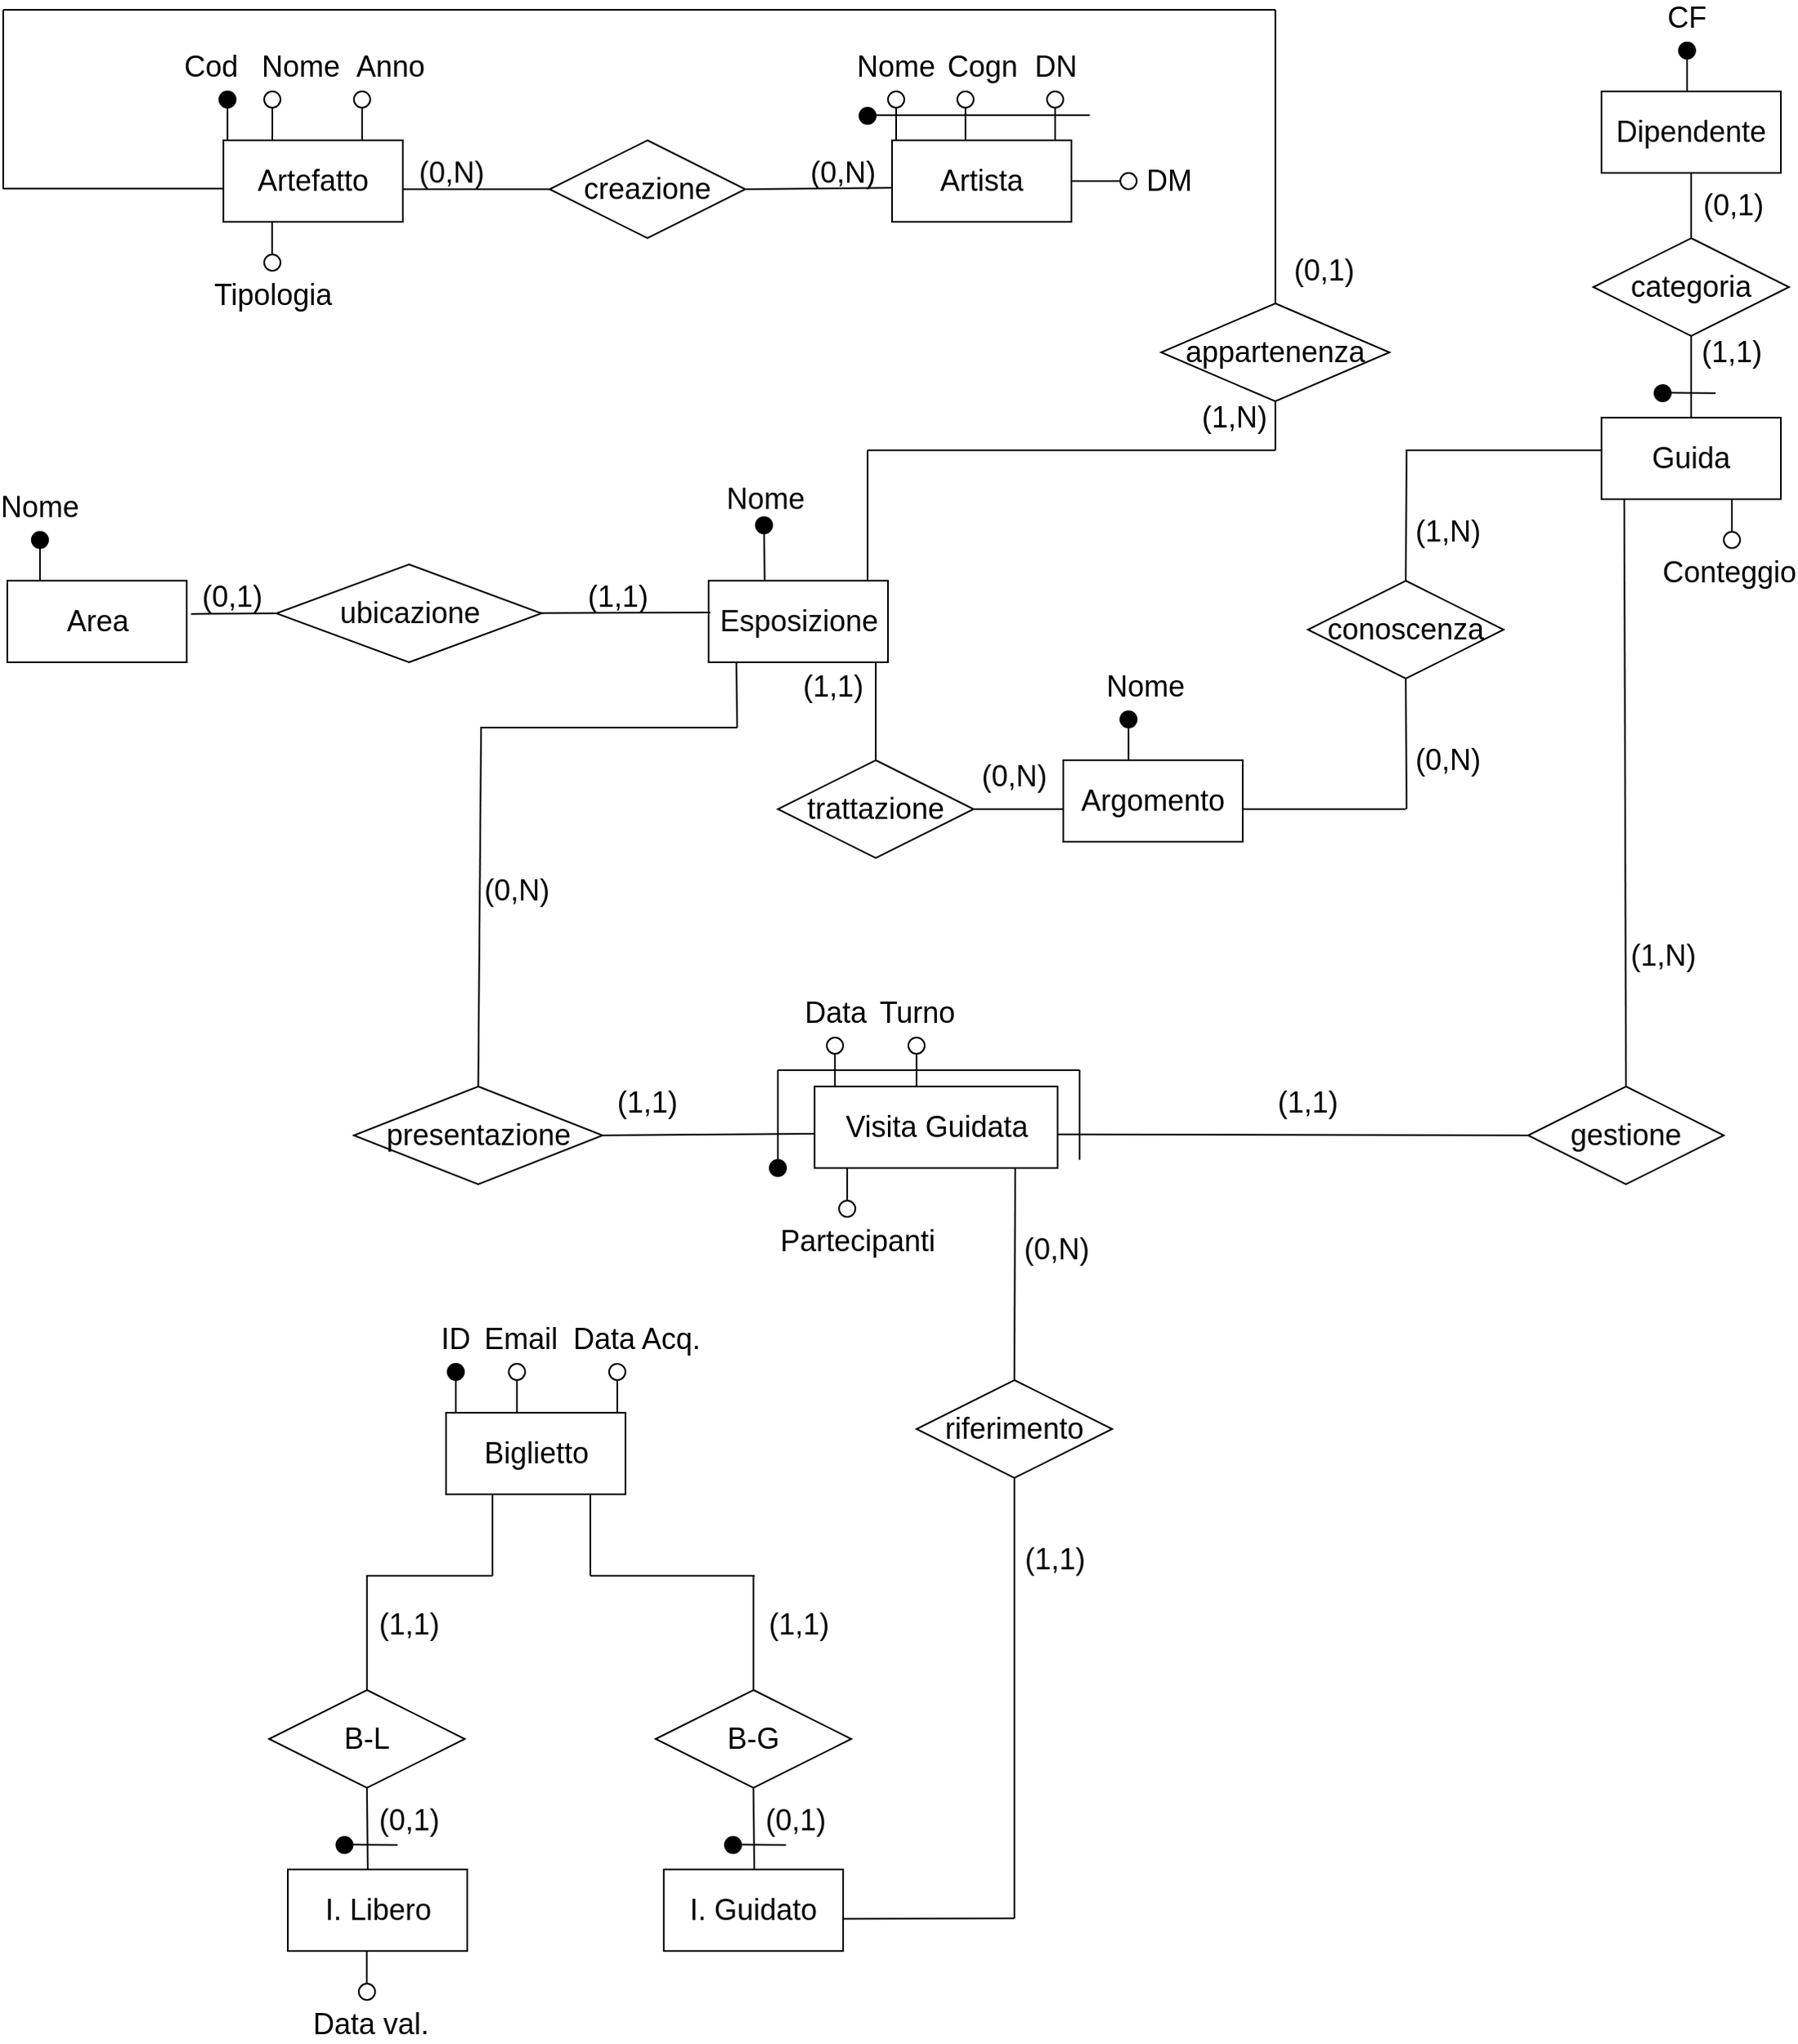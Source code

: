 <mxfile version="27.0.5">
  <diagram name="Pagina-1" id="90X5Uam4fPPWHdMIf9Um">
    <mxGraphModel dx="2630" dy="1693" grid="1" gridSize="10" guides="1" tooltips="1" connect="1" arrows="1" fold="1" page="1" pageScale="1" pageWidth="1169" pageHeight="1654" math="0" shadow="0">
      <root>
        <mxCell id="0" />
        <mxCell id="1" parent="0" />
        <mxCell id="idGQ35asmsZKRSU0V28K-1" value="&lt;font style=&quot;font-size: 18px;&quot;&gt;Artefatto&lt;/font&gt;" style="whiteSpace=wrap;html=1;align=center;" parent="1" vertex="1">
          <mxGeometry x="-1005" y="90" width="110" height="50" as="geometry" />
        </mxCell>
        <mxCell id="idGQ35asmsZKRSU0V28K-2" value="" style="endArrow=none;html=1;rounded=0;entryX=0.5;entryY=1;entryDx=0;entryDy=0;entryPerimeter=0;" parent="1" source="idGQ35asmsZKRSU0V28K-11" edge="1">
          <mxGeometry width="50" height="50" relative="1" as="geometry">
            <mxPoint x="-1002.5" y="90" as="sourcePoint" />
            <mxPoint x="-1002.5" y="70" as="targetPoint" />
          </mxGeometry>
        </mxCell>
        <mxCell id="idGQ35asmsZKRSU0V28K-3" value="&lt;font style=&quot;font-size: 18px;&quot;&gt;Cod&lt;/font&gt;" style="text;html=1;align=center;verticalAlign=middle;whiteSpace=wrap;rounded=0;" parent="1" vertex="1">
          <mxGeometry x="-1035" y="40" width="45" height="10" as="geometry" />
        </mxCell>
        <mxCell id="idGQ35asmsZKRSU0V28K-4" value="" style="verticalLabelPosition=bottom;verticalAlign=top;html=1;shape=mxgraph.flowchart.on-page_reference;" parent="1" vertex="1">
          <mxGeometry x="-980" y="60" width="10" height="10" as="geometry" />
        </mxCell>
        <mxCell id="idGQ35asmsZKRSU0V28K-5" value="" style="endArrow=none;html=1;rounded=0;entryX=0.5;entryY=1;entryDx=0;entryDy=0;entryPerimeter=0;" parent="1" target="idGQ35asmsZKRSU0V28K-4" edge="1">
          <mxGeometry width="50" height="50" relative="1" as="geometry">
            <mxPoint x="-975" y="90" as="sourcePoint" />
            <mxPoint x="-930" y="70" as="targetPoint" />
          </mxGeometry>
        </mxCell>
        <mxCell id="idGQ35asmsZKRSU0V28K-6" value="&lt;font style=&quot;font-size: 18px;&quot;&gt;Nome&lt;/font&gt;" style="text;html=1;align=center;verticalAlign=middle;whiteSpace=wrap;rounded=0;" parent="1" vertex="1">
          <mxGeometry x="-980" y="40" width="45" height="10" as="geometry" />
        </mxCell>
        <mxCell id="idGQ35asmsZKRSU0V28K-7" value="" style="verticalLabelPosition=bottom;verticalAlign=top;html=1;shape=mxgraph.flowchart.on-page_reference;" parent="1" vertex="1">
          <mxGeometry x="-925" y="60" width="10" height="10" as="geometry" />
        </mxCell>
        <mxCell id="idGQ35asmsZKRSU0V28K-8" value="" style="endArrow=none;html=1;rounded=0;entryX=0.5;entryY=1;entryDx=0;entryDy=0;entryPerimeter=0;" parent="1" target="idGQ35asmsZKRSU0V28K-7" edge="1">
          <mxGeometry width="50" height="50" relative="1" as="geometry">
            <mxPoint x="-920" y="90" as="sourcePoint" />
            <mxPoint x="-875" y="70" as="targetPoint" />
          </mxGeometry>
        </mxCell>
        <mxCell id="idGQ35asmsZKRSU0V28K-9" value="&lt;font style=&quot;font-size: 18px;&quot;&gt;Anno&lt;/font&gt;" style="text;html=1;align=center;verticalAlign=middle;whiteSpace=wrap;rounded=0;" parent="1" vertex="1">
          <mxGeometry x="-925" y="40" width="45" height="10" as="geometry" />
        </mxCell>
        <mxCell id="idGQ35asmsZKRSU0V28K-10" value="" style="endArrow=none;html=1;rounded=0;entryX=0.5;entryY=1;entryDx=0;entryDy=0;entryPerimeter=0;" parent="1" target="idGQ35asmsZKRSU0V28K-11" edge="1">
          <mxGeometry width="50" height="50" relative="1" as="geometry">
            <mxPoint x="-1002.5" y="90" as="sourcePoint" />
            <mxPoint x="-1002.5" y="70" as="targetPoint" />
          </mxGeometry>
        </mxCell>
        <mxCell id="idGQ35asmsZKRSU0V28K-11" value="" style="verticalLabelPosition=bottom;verticalAlign=top;html=1;shape=mxgraph.flowchart.on-page_reference;fillColor=#000000;" parent="1" vertex="1">
          <mxGeometry x="-1007.5" y="60" width="10" height="10" as="geometry" />
        </mxCell>
        <mxCell id="idGQ35asmsZKRSU0V28K-12" value="&lt;font style=&quot;font-size: 18px;&quot;&gt;Artista&lt;/font&gt;" style="whiteSpace=wrap;html=1;align=center;" parent="1" vertex="1">
          <mxGeometry x="-595" y="90" width="110" height="50" as="geometry" />
        </mxCell>
        <mxCell id="idGQ35asmsZKRSU0V28K-13" value="" style="endArrow=none;html=1;rounded=0;entryX=0.5;entryY=1;entryDx=0;entryDy=0;entryPerimeter=0;" parent="1" source="idGQ35asmsZKRSU0V28K-22" edge="1">
          <mxGeometry width="50" height="50" relative="1" as="geometry">
            <mxPoint x="-592.5" y="90" as="sourcePoint" />
            <mxPoint x="-592.5" y="70" as="targetPoint" />
          </mxGeometry>
        </mxCell>
        <mxCell id="idGQ35asmsZKRSU0V28K-14" value="&lt;font style=&quot;font-size: 18px;&quot;&gt;Nome&lt;/font&gt;" style="text;html=1;align=center;verticalAlign=middle;whiteSpace=wrap;rounded=0;" parent="1" vertex="1">
          <mxGeometry x="-615" y="40" width="45" height="10" as="geometry" />
        </mxCell>
        <mxCell id="idGQ35asmsZKRSU0V28K-15" value="" style="verticalLabelPosition=bottom;verticalAlign=top;html=1;shape=mxgraph.flowchart.on-page_reference;" parent="1" vertex="1">
          <mxGeometry x="-555" y="60" width="10" height="10" as="geometry" />
        </mxCell>
        <mxCell id="idGQ35asmsZKRSU0V28K-16" value="" style="endArrow=none;html=1;rounded=0;entryX=0.5;entryY=1;entryDx=0;entryDy=0;entryPerimeter=0;" parent="1" target="idGQ35asmsZKRSU0V28K-15" edge="1">
          <mxGeometry width="50" height="50" relative="1" as="geometry">
            <mxPoint x="-550" y="90" as="sourcePoint" />
            <mxPoint x="-505" y="70" as="targetPoint" />
          </mxGeometry>
        </mxCell>
        <mxCell id="idGQ35asmsZKRSU0V28K-17" value="&lt;font style=&quot;font-size: 18px;&quot;&gt;Cogn&lt;/font&gt;" style="text;html=1;align=center;verticalAlign=middle;whiteSpace=wrap;rounded=0;" parent="1" vertex="1">
          <mxGeometry x="-562.5" y="40" width="45" height="10" as="geometry" />
        </mxCell>
        <mxCell id="idGQ35asmsZKRSU0V28K-18" value="" style="verticalLabelPosition=bottom;verticalAlign=top;html=1;shape=mxgraph.flowchart.on-page_reference;" parent="1" vertex="1">
          <mxGeometry x="-500" y="60" width="10" height="10" as="geometry" />
        </mxCell>
        <mxCell id="idGQ35asmsZKRSU0V28K-19" value="" style="endArrow=none;html=1;rounded=0;entryX=0.5;entryY=1;entryDx=0;entryDy=0;entryPerimeter=0;" parent="1" target="idGQ35asmsZKRSU0V28K-18" edge="1">
          <mxGeometry width="50" height="50" relative="1" as="geometry">
            <mxPoint x="-495" y="90" as="sourcePoint" />
            <mxPoint x="-450" y="70" as="targetPoint" />
          </mxGeometry>
        </mxCell>
        <mxCell id="idGQ35asmsZKRSU0V28K-20" value="&lt;font style=&quot;font-size: 18px;&quot;&gt;DN&lt;/font&gt;" style="text;html=1;align=center;verticalAlign=middle;whiteSpace=wrap;rounded=0;" parent="1" vertex="1">
          <mxGeometry x="-517.5" y="40" width="45" height="10" as="geometry" />
        </mxCell>
        <mxCell id="idGQ35asmsZKRSU0V28K-21" value="" style="endArrow=none;html=1;rounded=0;entryX=0.5;entryY=1;entryDx=0;entryDy=0;entryPerimeter=0;" parent="1" target="idGQ35asmsZKRSU0V28K-22" edge="1">
          <mxGeometry width="50" height="50" relative="1" as="geometry">
            <mxPoint x="-592.5" y="90" as="sourcePoint" />
            <mxPoint x="-592.5" y="70" as="targetPoint" />
          </mxGeometry>
        </mxCell>
        <mxCell id="idGQ35asmsZKRSU0V28K-22" value="" style="verticalLabelPosition=bottom;verticalAlign=top;html=1;shape=mxgraph.flowchart.on-page_reference;fillColor=#FFFFFF;" parent="1" vertex="1">
          <mxGeometry x="-597.5" y="60" width="10" height="10" as="geometry" />
        </mxCell>
        <mxCell id="idGQ35asmsZKRSU0V28K-23" value="" style="endArrow=none;html=1;rounded=0;exitX=1;exitY=0.5;exitDx=0;exitDy=0;" parent="1" source="idGQ35asmsZKRSU0V28K-26" edge="1">
          <mxGeometry width="50" height="50" relative="1" as="geometry">
            <mxPoint x="-432.5" y="120" as="sourcePoint" />
            <mxPoint x="-455" y="115" as="targetPoint" />
          </mxGeometry>
        </mxCell>
        <mxCell id="idGQ35asmsZKRSU0V28K-24" value="&lt;font style=&quot;font-size: 18px;&quot;&gt;DM&lt;/font&gt;" style="text;html=1;align=center;verticalAlign=middle;whiteSpace=wrap;rounded=0;" parent="1" vertex="1">
          <mxGeometry x="-445" y="110" width="40" height="10" as="geometry" />
        </mxCell>
        <mxCell id="idGQ35asmsZKRSU0V28K-25" value="" style="endArrow=none;html=1;rounded=0;exitX=1;exitY=0.5;exitDx=0;exitDy=0;" parent="1" source="idGQ35asmsZKRSU0V28K-12" target="idGQ35asmsZKRSU0V28K-26" edge="1">
          <mxGeometry width="50" height="50" relative="1" as="geometry">
            <mxPoint x="-485" y="115" as="sourcePoint" />
            <mxPoint x="-455" y="115" as="targetPoint" />
          </mxGeometry>
        </mxCell>
        <mxCell id="idGQ35asmsZKRSU0V28K-26" value="" style="verticalLabelPosition=bottom;verticalAlign=top;html=1;shape=mxgraph.flowchart.on-page_reference;" parent="1" vertex="1">
          <mxGeometry x="-455" y="110" width="10" height="10" as="geometry" />
        </mxCell>
        <mxCell id="idGQ35asmsZKRSU0V28K-27" value="" style="endArrow=none;html=1;rounded=0;" parent="1" edge="1">
          <mxGeometry width="50" height="50" relative="1" as="geometry">
            <mxPoint x="-606.25" y="74.58" as="sourcePoint" />
            <mxPoint x="-473.75" y="74.58" as="targetPoint" />
          </mxGeometry>
        </mxCell>
        <mxCell id="idGQ35asmsZKRSU0V28K-28" value="" style="verticalLabelPosition=bottom;verticalAlign=top;html=1;shape=mxgraph.flowchart.on-page_reference;fillColor=#000000;" parent="1" vertex="1">
          <mxGeometry x="-615" y="70" width="10" height="10" as="geometry" />
        </mxCell>
        <mxCell id="idGQ35asmsZKRSU0V28K-29" value="" style="endArrow=none;html=1;rounded=0;entryX=0;entryY=0.5;entryDx=0;entryDy=0;" parent="1" target="idGQ35asmsZKRSU0V28K-31" edge="1">
          <mxGeometry width="50" height="50" relative="1" as="geometry">
            <mxPoint x="-895" y="120" as="sourcePoint" />
            <mxPoint x="-805" y="120" as="targetPoint" />
          </mxGeometry>
        </mxCell>
        <mxCell id="idGQ35asmsZKRSU0V28K-30" value="" style="endArrow=none;html=1;rounded=0;exitX=1;exitY=0.5;exitDx=0;exitDy=0;" parent="1" source="idGQ35asmsZKRSU0V28K-31" edge="1">
          <mxGeometry width="50" height="50" relative="1" as="geometry">
            <mxPoint x="-685" y="119" as="sourcePoint" />
            <mxPoint x="-595" y="119.17" as="targetPoint" />
          </mxGeometry>
        </mxCell>
        <mxCell id="idGQ35asmsZKRSU0V28K-31" value="&lt;font style=&quot;font-size: 18px;&quot;&gt;creazione&lt;/font&gt;" style="shape=rhombus;perimeter=rhombusPerimeter;whiteSpace=wrap;html=1;align=center;" parent="1" vertex="1">
          <mxGeometry x="-805" y="90" width="120" height="60" as="geometry" />
        </mxCell>
        <mxCell id="idGQ35asmsZKRSU0V28K-36" value="&lt;font style=&quot;font-size: 18px;&quot;&gt;(0,N)&lt;/font&gt;" style="text;html=1;align=center;verticalAlign=middle;whiteSpace=wrap;rounded=0;" parent="1" vertex="1">
          <mxGeometry x="-885" y="100" width="40" height="20" as="geometry" />
        </mxCell>
        <mxCell id="idGQ35asmsZKRSU0V28K-37" value="&lt;font style=&quot;font-size: 18px;&quot;&gt;(0,N)&lt;/font&gt;" style="text;html=1;align=center;verticalAlign=middle;whiteSpace=wrap;rounded=0;" parent="1" vertex="1">
          <mxGeometry x="-645" y="100" width="40" height="20" as="geometry" />
        </mxCell>
        <mxCell id="idGQ35asmsZKRSU0V28K-38" value="&lt;span style=&quot;font-size: 18px;&quot;&gt;Area&lt;/span&gt;" style="whiteSpace=wrap;html=1;align=center;" parent="1" vertex="1">
          <mxGeometry x="-1137.5" y="360" width="110" height="50" as="geometry" />
        </mxCell>
        <mxCell id="idGQ35asmsZKRSU0V28K-39" value="" style="endArrow=none;html=1;rounded=0;entryX=0.5;entryY=1;entryDx=0;entryDy=0;entryPerimeter=0;" parent="1" source="idGQ35asmsZKRSU0V28K-42" edge="1">
          <mxGeometry width="50" height="50" relative="1" as="geometry">
            <mxPoint x="-1117.5" y="360" as="sourcePoint" />
            <mxPoint x="-1117.5" y="340" as="targetPoint" />
          </mxGeometry>
        </mxCell>
        <mxCell id="idGQ35asmsZKRSU0V28K-40" value="&lt;span style=&quot;font-size: 18px;&quot;&gt;Nome&lt;/span&gt;" style="text;html=1;align=center;verticalAlign=middle;whiteSpace=wrap;rounded=0;" parent="1" vertex="1">
          <mxGeometry x="-1140" y="310" width="45" height="10" as="geometry" />
        </mxCell>
        <mxCell id="idGQ35asmsZKRSU0V28K-41" value="" style="endArrow=none;html=1;rounded=0;entryX=0.5;entryY=1;entryDx=0;entryDy=0;entryPerimeter=0;" parent="1" target="idGQ35asmsZKRSU0V28K-42" edge="1">
          <mxGeometry width="50" height="50" relative="1" as="geometry">
            <mxPoint x="-1117.5" y="360" as="sourcePoint" />
            <mxPoint x="-1117.5" y="340" as="targetPoint" />
          </mxGeometry>
        </mxCell>
        <mxCell id="idGQ35asmsZKRSU0V28K-42" value="" style="verticalLabelPosition=bottom;verticalAlign=top;html=1;shape=mxgraph.flowchart.on-page_reference;fillColor=#000000;" parent="1" vertex="1">
          <mxGeometry x="-1122.5" y="330" width="10" height="10" as="geometry" />
        </mxCell>
        <mxCell id="idGQ35asmsZKRSU0V28K-43" value="&lt;span style=&quot;font-size: 18px;&quot;&gt;Esposizione&lt;/span&gt;" style="whiteSpace=wrap;html=1;align=center;" parent="1" vertex="1">
          <mxGeometry x="-707.5" y="360" width="110" height="50" as="geometry" />
        </mxCell>
        <mxCell id="idGQ35asmsZKRSU0V28K-44" value="" style="endArrow=none;html=1;rounded=0;entryX=0;entryY=0.5;entryDx=0;entryDy=0;exitX=1.024;exitY=0.407;exitDx=0;exitDy=0;exitPerimeter=0;" parent="1" source="idGQ35asmsZKRSU0V28K-38" target="idGQ35asmsZKRSU0V28K-46" edge="1">
          <mxGeometry width="50" height="50" relative="1" as="geometry">
            <mxPoint x="-1032.5" y="380" as="sourcePoint" />
            <mxPoint x="-942.5" y="380" as="targetPoint" />
          </mxGeometry>
        </mxCell>
        <mxCell id="idGQ35asmsZKRSU0V28K-45" value="" style="endArrow=none;html=1;rounded=0;exitX=1;exitY=0.5;exitDx=0;exitDy=0;entryX=0.009;entryY=0.39;entryDx=0;entryDy=0;entryPerimeter=0;" parent="1" target="idGQ35asmsZKRSU0V28K-43" edge="1">
          <mxGeometry width="50" height="50" relative="1" as="geometry">
            <mxPoint x="-852.5" y="380" as="sourcePoint" />
            <mxPoint x="-733.5" y="379.17" as="targetPoint" />
          </mxGeometry>
        </mxCell>
        <mxCell id="idGQ35asmsZKRSU0V28K-46" value="&lt;span style=&quot;font-size: 18px;&quot;&gt;ubicazione&lt;/span&gt;" style="shape=rhombus;perimeter=rhombusPerimeter;whiteSpace=wrap;html=1;align=center;" parent="1" vertex="1">
          <mxGeometry x="-972.5" y="350" width="162.5" height="60" as="geometry" />
        </mxCell>
        <mxCell id="idGQ35asmsZKRSU0V28K-47" value="&lt;font style=&quot;font-size: 18px;&quot;&gt;(0,1)&lt;/font&gt;" style="text;html=1;align=center;verticalAlign=middle;whiteSpace=wrap;rounded=0;" parent="1" vertex="1">
          <mxGeometry x="-1017.5" y="360" width="35" height="20" as="geometry" />
        </mxCell>
        <mxCell id="idGQ35asmsZKRSU0V28K-48" value="&lt;font style=&quot;font-size: 18px;&quot;&gt;(1,1)&lt;/font&gt;" style="text;html=1;align=center;verticalAlign=middle;whiteSpace=wrap;rounded=0;" parent="1" vertex="1">
          <mxGeometry x="-783.5" y="360" width="40" height="20" as="geometry" />
        </mxCell>
        <mxCell id="idGQ35asmsZKRSU0V28K-58" value="" style="endArrow=none;html=1;rounded=0;entryX=0;entryY=0.5;entryDx=0;entryDy=0;" parent="1" edge="1">
          <mxGeometry relative="1" as="geometry">
            <mxPoint x="-1140" y="119.6" as="sourcePoint" />
            <mxPoint x="-1005" y="119.6" as="targetPoint" />
          </mxGeometry>
        </mxCell>
        <mxCell id="idGQ35asmsZKRSU0V28K-59" value="" style="endArrow=none;html=1;rounded=0;" parent="1" edge="1">
          <mxGeometry relative="1" as="geometry">
            <mxPoint x="-1140" y="10" as="sourcePoint" />
            <mxPoint x="-360" y="10" as="targetPoint" />
          </mxGeometry>
        </mxCell>
        <mxCell id="idGQ35asmsZKRSU0V28K-60" value="" style="endArrow=none;html=1;rounded=0;" parent="1" edge="1">
          <mxGeometry relative="1" as="geometry">
            <mxPoint x="-1140" y="120" as="sourcePoint" />
            <mxPoint x="-1140" y="10" as="targetPoint" />
          </mxGeometry>
        </mxCell>
        <mxCell id="idGQ35asmsZKRSU0V28K-61" value="" style="endArrow=none;html=1;rounded=0;exitX=0.5;exitY=0;exitDx=0;exitDy=0;" parent="1" source="idGQ35asmsZKRSU0V28K-62" edge="1">
          <mxGeometry relative="1" as="geometry">
            <mxPoint x="-360" y="70" as="sourcePoint" />
            <mxPoint x="-360" y="10" as="targetPoint" />
          </mxGeometry>
        </mxCell>
        <mxCell id="idGQ35asmsZKRSU0V28K-62" value="&lt;span style=&quot;font-size: 18px;&quot;&gt;appartenenza&lt;/span&gt;" style="shape=rhombus;perimeter=rhombusPerimeter;whiteSpace=wrap;html=1;align=center;" parent="1" vertex="1">
          <mxGeometry x="-430" y="190" width="140" height="60" as="geometry" />
        </mxCell>
        <mxCell id="idGQ35asmsZKRSU0V28K-63" value="" style="endArrow=none;html=1;rounded=0;" parent="1" edge="1">
          <mxGeometry relative="1" as="geometry">
            <mxPoint x="-610" y="360" as="sourcePoint" />
            <mxPoint x="-610" y="280" as="targetPoint" />
          </mxGeometry>
        </mxCell>
        <mxCell id="idGQ35asmsZKRSU0V28K-64" value="" style="endArrow=none;html=1;rounded=0;" parent="1" edge="1">
          <mxGeometry relative="1" as="geometry">
            <mxPoint x="-610" y="280" as="sourcePoint" />
            <mxPoint x="-360" y="280" as="targetPoint" />
          </mxGeometry>
        </mxCell>
        <mxCell id="idGQ35asmsZKRSU0V28K-65" value="" style="endArrow=none;html=1;rounded=0;entryX=0.5;entryY=1;entryDx=0;entryDy=0;" parent="1" target="idGQ35asmsZKRSU0V28K-62" edge="1">
          <mxGeometry relative="1" as="geometry">
            <mxPoint x="-360" y="280" as="sourcePoint" />
            <mxPoint x="-470" y="510" as="targetPoint" />
          </mxGeometry>
        </mxCell>
        <mxCell id="idGQ35asmsZKRSU0V28K-66" value="&lt;font style=&quot;font-size: 18px;&quot;&gt;(1,N)&lt;/font&gt;" style="text;html=1;align=center;verticalAlign=middle;whiteSpace=wrap;rounded=0;" parent="1" vertex="1">
          <mxGeometry x="-405" y="250" width="40" height="20" as="geometry" />
        </mxCell>
        <mxCell id="idGQ35asmsZKRSU0V28K-67" value="&lt;font style=&quot;font-size: 18px;&quot;&gt;(0,1)&lt;/font&gt;" style="text;html=1;align=center;verticalAlign=middle;whiteSpace=wrap;rounded=0;" parent="1" vertex="1">
          <mxGeometry x="-350" y="160" width="40" height="20" as="geometry" />
        </mxCell>
        <mxCell id="idGQ35asmsZKRSU0V28K-68" value="&lt;font style=&quot;font-size: 18px;&quot;&gt;Dipendente&lt;/font&gt;" style="whiteSpace=wrap;html=1;align=center;" parent="1" vertex="1">
          <mxGeometry x="-160" y="60" width="110" height="50" as="geometry" />
        </mxCell>
        <mxCell id="idGQ35asmsZKRSU0V28K-69" value="" style="endArrow=none;html=1;rounded=0;entryX=0.5;entryY=1;entryDx=0;entryDy=0;entryPerimeter=0;" parent="1" source="idGQ35asmsZKRSU0V28K-72" edge="1">
          <mxGeometry width="50" height="50" relative="1" as="geometry">
            <mxPoint x="-107.5" y="60" as="sourcePoint" />
            <mxPoint x="-107.5" y="40" as="targetPoint" />
          </mxGeometry>
        </mxCell>
        <mxCell id="idGQ35asmsZKRSU0V28K-70" value="&lt;span style=&quot;font-size: 18px;&quot;&gt;CF&lt;/span&gt;" style="text;html=1;align=center;verticalAlign=middle;whiteSpace=wrap;rounded=0;" parent="1" vertex="1">
          <mxGeometry x="-130" y="10" width="45" height="10" as="geometry" />
        </mxCell>
        <mxCell id="idGQ35asmsZKRSU0V28K-71" value="" style="endArrow=none;html=1;rounded=0;entryX=0.5;entryY=1;entryDx=0;entryDy=0;entryPerimeter=0;" parent="1" target="idGQ35asmsZKRSU0V28K-72" edge="1">
          <mxGeometry width="50" height="50" relative="1" as="geometry">
            <mxPoint x="-107.5" y="60" as="sourcePoint" />
            <mxPoint x="-107.5" y="40" as="targetPoint" />
          </mxGeometry>
        </mxCell>
        <mxCell id="idGQ35asmsZKRSU0V28K-72" value="" style="verticalLabelPosition=bottom;verticalAlign=top;html=1;shape=mxgraph.flowchart.on-page_reference;fillColor=#000000;" parent="1" vertex="1">
          <mxGeometry x="-112.5" y="30" width="10" height="10" as="geometry" />
        </mxCell>
        <mxCell id="idGQ35asmsZKRSU0V28K-73" value="&lt;span style=&quot;font-size: 18px;&quot;&gt;Guida&lt;/span&gt;" style="whiteSpace=wrap;html=1;align=center;" parent="1" vertex="1">
          <mxGeometry x="-160" y="260" width="110" height="50" as="geometry" />
        </mxCell>
        <mxCell id="idGQ35asmsZKRSU0V28K-74" value="" style="verticalLabelPosition=bottom;verticalAlign=top;html=1;shape=mxgraph.flowchart.on-page_reference;" parent="1" vertex="1">
          <mxGeometry x="-85" y="330" width="10" height="10" as="geometry" />
        </mxCell>
        <mxCell id="idGQ35asmsZKRSU0V28K-75" value="" style="endArrow=none;html=1;rounded=0;entryX=0.5;entryY=0;entryDx=0;entryDy=0;entryPerimeter=0;" parent="1" target="idGQ35asmsZKRSU0V28K-74" edge="1">
          <mxGeometry width="50" height="50" relative="1" as="geometry">
            <mxPoint x="-80" y="310" as="sourcePoint" />
            <mxPoint x="-34" y="340" as="targetPoint" />
          </mxGeometry>
        </mxCell>
        <mxCell id="idGQ35asmsZKRSU0V28K-76" value="&lt;span style=&quot;font-size: 18px;&quot;&gt;Conteggio&lt;/span&gt;" style="text;html=1;align=center;verticalAlign=middle;whiteSpace=wrap;rounded=0;" parent="1" vertex="1">
          <mxGeometry x="-104" y="350" width="45" height="10" as="geometry" />
        </mxCell>
        <mxCell id="idGQ35asmsZKRSU0V28K-77" value="&lt;span style=&quot;font-size: 18px;&quot;&gt;Argomento&lt;/span&gt;" style="whiteSpace=wrap;html=1;align=center;" parent="1" vertex="1">
          <mxGeometry x="-490" y="470" width="110" height="50" as="geometry" />
        </mxCell>
        <mxCell id="idGQ35asmsZKRSU0V28K-78" value="" style="verticalLabelPosition=bottom;verticalAlign=top;html=1;shape=mxgraph.flowchart.on-page_reference;fillColor=#000000;" parent="1" vertex="1">
          <mxGeometry x="-455" y="440" width="10" height="10" as="geometry" />
        </mxCell>
        <mxCell id="idGQ35asmsZKRSU0V28K-79" value="" style="endArrow=none;html=1;rounded=0;entryX=0.5;entryY=1;entryDx=0;entryDy=0;entryPerimeter=0;" parent="1" target="idGQ35asmsZKRSU0V28K-78" edge="1">
          <mxGeometry width="50" height="50" relative="1" as="geometry">
            <mxPoint x="-450" y="470" as="sourcePoint" />
            <mxPoint x="-405" y="450" as="targetPoint" />
          </mxGeometry>
        </mxCell>
        <mxCell id="idGQ35asmsZKRSU0V28K-80" value="&lt;font style=&quot;font-size: 18px;&quot;&gt;Nome&lt;/font&gt;" style="text;html=1;align=center;verticalAlign=middle;whiteSpace=wrap;rounded=0;" parent="1" vertex="1">
          <mxGeometry x="-462.5" y="420" width="45" height="10" as="geometry" />
        </mxCell>
        <mxCell id="idGQ35asmsZKRSU0V28K-81" value="" style="endArrow=none;html=1;rounded=0;entryX=0.5;entryY=0;entryDx=0;entryDy=0;exitX=0.932;exitY=1;exitDx=0;exitDy=0;exitPerimeter=0;" parent="1" source="idGQ35asmsZKRSU0V28K-43" target="idGQ35asmsZKRSU0V28K-83" edge="1">
          <mxGeometry width="50" height="50" relative="1" as="geometry">
            <mxPoint x="-790" y="500" as="sourcePoint" />
            <mxPoint x="-700" y="500" as="targetPoint" />
          </mxGeometry>
        </mxCell>
        <mxCell id="idGQ35asmsZKRSU0V28K-82" value="" style="endArrow=none;html=1;rounded=0;exitX=1;exitY=0.5;exitDx=0;exitDy=0;" parent="1" source="idGQ35asmsZKRSU0V28K-83" edge="1">
          <mxGeometry width="50" height="50" relative="1" as="geometry">
            <mxPoint x="-580" y="499" as="sourcePoint" />
            <mxPoint x="-490" y="500" as="targetPoint" />
          </mxGeometry>
        </mxCell>
        <mxCell id="idGQ35asmsZKRSU0V28K-83" value="&lt;span style=&quot;font-size: 18px;&quot;&gt;trattazione&lt;/span&gt;" style="shape=rhombus;perimeter=rhombusPerimeter;whiteSpace=wrap;html=1;align=center;" parent="1" vertex="1">
          <mxGeometry x="-665" y="470" width="120" height="60" as="geometry" />
        </mxCell>
        <mxCell id="idGQ35asmsZKRSU0V28K-84" value="&lt;font style=&quot;font-size: 18px;&quot;&gt;(1,1)&lt;/font&gt;" style="text;html=1;align=center;verticalAlign=middle;whiteSpace=wrap;rounded=0;" parent="1" vertex="1">
          <mxGeometry x="-651.5" y="415" width="40" height="20" as="geometry" />
        </mxCell>
        <mxCell id="idGQ35asmsZKRSU0V28K-85" value="&lt;font style=&quot;font-size: 18px;&quot;&gt;(0,N)&lt;/font&gt;" style="text;html=1;align=center;verticalAlign=middle;whiteSpace=wrap;rounded=0;" parent="1" vertex="1">
          <mxGeometry x="-540" y="470" width="40" height="20" as="geometry" />
        </mxCell>
        <mxCell id="idGQ35asmsZKRSU0V28K-86" value="&lt;span style=&quot;font-size: 18px;&quot;&gt;conoscenza&lt;/span&gt;" style="shape=rhombus;perimeter=rhombusPerimeter;whiteSpace=wrap;html=1;align=center;" parent="1" vertex="1">
          <mxGeometry x="-340" y="360" width="120" height="60" as="geometry" />
        </mxCell>
        <mxCell id="idGQ35asmsZKRSU0V28K-87" value="" style="endArrow=none;html=1;rounded=0;exitX=0.5;exitY=0;exitDx=0;exitDy=0;" parent="1" source="idGQ35asmsZKRSU0V28K-86" edge="1">
          <mxGeometry width="50" height="50" relative="1" as="geometry">
            <mxPoint x="-331.5" y="300" as="sourcePoint" />
            <mxPoint x="-279.5" y="280" as="targetPoint" />
          </mxGeometry>
        </mxCell>
        <mxCell id="idGQ35asmsZKRSU0V28K-88" value="&lt;font style=&quot;font-size: 18px;&quot;&gt;(1,N)&lt;/font&gt;" style="text;html=1;align=center;verticalAlign=middle;whiteSpace=wrap;rounded=0;" parent="1" vertex="1">
          <mxGeometry x="-274" y="320" width="40" height="20" as="geometry" />
        </mxCell>
        <mxCell id="idGQ35asmsZKRSU0V28K-89" value="" style="endArrow=none;html=1;rounded=0;exitX=0.5;exitY=0;exitDx=0;exitDy=0;entryX=0.5;entryY=1;entryDx=0;entryDy=0;" parent="1" target="idGQ35asmsZKRSU0V28K-86" edge="1">
          <mxGeometry width="50" height="50" relative="1" as="geometry">
            <mxPoint x="-279.5" y="500" as="sourcePoint" />
            <mxPoint x="-279.5" y="420" as="targetPoint" />
          </mxGeometry>
        </mxCell>
        <mxCell id="idGQ35asmsZKRSU0V28K-90" value="&lt;font style=&quot;font-size: 18px;&quot;&gt;(0,N)&lt;/font&gt;" style="text;html=1;align=center;verticalAlign=middle;whiteSpace=wrap;rounded=0;" parent="1" vertex="1">
          <mxGeometry x="-274" y="460" width="40" height="20" as="geometry" />
        </mxCell>
        <mxCell id="idGQ35asmsZKRSU0V28K-91" value="" style="endArrow=none;html=1;rounded=0;" parent="1" edge="1">
          <mxGeometry width="50" height="50" relative="1" as="geometry">
            <mxPoint x="-280" y="280" as="sourcePoint" />
            <mxPoint x="-160" y="280" as="targetPoint" />
          </mxGeometry>
        </mxCell>
        <mxCell id="idGQ35asmsZKRSU0V28K-92" value="" style="endArrow=none;html=1;rounded=0;" parent="1" edge="1">
          <mxGeometry width="50" height="50" relative="1" as="geometry">
            <mxPoint x="-380" y="500" as="sourcePoint" />
            <mxPoint x="-280" y="500" as="targetPoint" />
          </mxGeometry>
        </mxCell>
        <mxCell id="idGQ35asmsZKRSU0V28K-94" value="&lt;span style=&quot;font-size: 18px;&quot;&gt;Visita Guidata&lt;/span&gt;" style="whiteSpace=wrap;html=1;align=center;" parent="1" vertex="1">
          <mxGeometry x="-642.5" y="670" width="149" height="50" as="geometry" />
        </mxCell>
        <mxCell id="idGQ35asmsZKRSU0V28K-95" value="" style="verticalLabelPosition=bottom;verticalAlign=top;html=1;shape=mxgraph.flowchart.on-page_reference;" parent="1" vertex="1">
          <mxGeometry x="-635" y="640" width="10" height="10" as="geometry" />
        </mxCell>
        <mxCell id="idGQ35asmsZKRSU0V28K-96" value="" style="endArrow=none;html=1;rounded=0;entryX=0.5;entryY=1;entryDx=0;entryDy=0;entryPerimeter=0;" parent="1" target="idGQ35asmsZKRSU0V28K-95" edge="1">
          <mxGeometry width="50" height="50" relative="1" as="geometry">
            <mxPoint x="-630" y="670" as="sourcePoint" />
            <mxPoint x="-585" y="650" as="targetPoint" />
          </mxGeometry>
        </mxCell>
        <mxCell id="idGQ35asmsZKRSU0V28K-97" value="&lt;font style=&quot;font-size: 18px;&quot;&gt;Data&lt;/font&gt;" style="text;html=1;align=center;verticalAlign=middle;whiteSpace=wrap;rounded=0;" parent="1" vertex="1">
          <mxGeometry x="-652.5" y="620" width="45" height="10" as="geometry" />
        </mxCell>
        <mxCell id="idGQ35asmsZKRSU0V28K-98" value="" style="verticalLabelPosition=bottom;verticalAlign=top;html=1;shape=mxgraph.flowchart.on-page_reference;" parent="1" vertex="1">
          <mxGeometry x="-585" y="640" width="10" height="10" as="geometry" />
        </mxCell>
        <mxCell id="idGQ35asmsZKRSU0V28K-99" value="" style="endArrow=none;html=1;rounded=0;entryX=0.5;entryY=1;entryDx=0;entryDy=0;entryPerimeter=0;" parent="1" target="idGQ35asmsZKRSU0V28K-98" edge="1">
          <mxGeometry width="50" height="50" relative="1" as="geometry">
            <mxPoint x="-580" y="670" as="sourcePoint" />
            <mxPoint x="-535" y="650" as="targetPoint" />
          </mxGeometry>
        </mxCell>
        <mxCell id="idGQ35asmsZKRSU0V28K-100" value="&lt;span style=&quot;font-size: 18px;&quot;&gt;Turno&lt;/span&gt;" style="text;html=1;align=center;verticalAlign=middle;whiteSpace=wrap;rounded=0;" parent="1" vertex="1">
          <mxGeometry x="-602.5" y="620" width="45" height="10" as="geometry" />
        </mxCell>
        <mxCell id="idGQ35asmsZKRSU0V28K-101" value="" style="verticalLabelPosition=bottom;verticalAlign=top;html=1;shape=mxgraph.flowchart.on-page_reference;" parent="1" vertex="1">
          <mxGeometry x="-627.5" y="740" width="10" height="10" as="geometry" />
        </mxCell>
        <mxCell id="idGQ35asmsZKRSU0V28K-102" value="" style="endArrow=none;html=1;rounded=0;entryX=0.5;entryY=0;entryDx=0;entryDy=0;entryPerimeter=0;" parent="1" target="idGQ35asmsZKRSU0V28K-101" edge="1">
          <mxGeometry width="50" height="50" relative="1" as="geometry">
            <mxPoint x="-622.5" y="720" as="sourcePoint" />
            <mxPoint x="-577.5" y="750" as="targetPoint" />
          </mxGeometry>
        </mxCell>
        <mxCell id="idGQ35asmsZKRSU0V28K-103" value="&lt;span style=&quot;font-size: 18px;&quot;&gt;Partecipanti&lt;/span&gt;" style="text;html=1;align=center;verticalAlign=middle;whiteSpace=wrap;rounded=0;" parent="1" vertex="1">
          <mxGeometry x="-670" y="760" width="107.5" height="10" as="geometry" />
        </mxCell>
        <mxCell id="idGQ35asmsZKRSU0V28K-104" value="&lt;font style=&quot;font-size: 18px;&quot;&gt;gestione&lt;/font&gt;" style="shape=rhombus;perimeter=rhombusPerimeter;whiteSpace=wrap;html=1;align=center;" parent="1" vertex="1">
          <mxGeometry x="-205" y="670" width="120" height="60" as="geometry" />
        </mxCell>
        <mxCell id="idGQ35asmsZKRSU0V28K-105" value="" style="endArrow=none;html=1;rounded=0;exitX=0.5;exitY=0;exitDx=0;exitDy=0;entryX=0.127;entryY=1.004;entryDx=0;entryDy=0;entryPerimeter=0;" parent="1" source="idGQ35asmsZKRSU0V28K-104" target="idGQ35asmsZKRSU0V28K-73" edge="1">
          <mxGeometry width="50" height="50" relative="1" as="geometry">
            <mxPoint x="-196.5" y="570" as="sourcePoint" />
            <mxPoint x="-144.5" y="550" as="targetPoint" />
          </mxGeometry>
        </mxCell>
        <mxCell id="idGQ35asmsZKRSU0V28K-106" value="&lt;span style=&quot;font-size: 18px;&quot;&gt;(1,N)&lt;/span&gt;" style="text;html=1;align=center;verticalAlign=middle;whiteSpace=wrap;rounded=0;" parent="1" vertex="1">
          <mxGeometry x="-142.5" y="580" width="40" height="20" as="geometry" />
        </mxCell>
        <mxCell id="idGQ35asmsZKRSU0V28K-107" value="" style="endArrow=none;html=1;rounded=0;entryX=0;entryY=0.5;entryDx=0;entryDy=0;exitX=0.998;exitY=0.588;exitDx=0;exitDy=0;exitPerimeter=0;" parent="1" source="idGQ35asmsZKRSU0V28K-94" target="idGQ35asmsZKRSU0V28K-104" edge="1">
          <mxGeometry width="50" height="50" relative="1" as="geometry">
            <mxPoint x="-440" y="690" as="sourcePoint" />
            <mxPoint x="-205" y="640" as="targetPoint" />
          </mxGeometry>
        </mxCell>
        <mxCell id="idGQ35asmsZKRSU0V28K-108" value="&lt;font style=&quot;font-size: 18px;&quot;&gt;(1,1)&lt;/font&gt;" style="text;html=1;align=center;verticalAlign=middle;whiteSpace=wrap;rounded=0;" parent="1" vertex="1">
          <mxGeometry x="-360" y="670" width="40" height="20" as="geometry" />
        </mxCell>
        <mxCell id="idGQ35asmsZKRSU0V28K-109" value="&lt;span style=&quot;font-size: 18px;&quot;&gt;presentazione&lt;/span&gt;" style="shape=rhombus;perimeter=rhombusPerimeter;whiteSpace=wrap;html=1;align=center;" parent="1" vertex="1">
          <mxGeometry x="-925" y="670" width="152.5" height="60" as="geometry" />
        </mxCell>
        <mxCell id="idGQ35asmsZKRSU0V28K-110" value="" style="endArrow=none;html=1;rounded=0;exitX=0.5;exitY=0;exitDx=0;exitDy=0;" parent="1" source="idGQ35asmsZKRSU0V28K-109" edge="1">
          <mxGeometry width="50" height="50" relative="1" as="geometry">
            <mxPoint x="-899" y="610" as="sourcePoint" />
            <mxPoint x="-847" y="450" as="targetPoint" />
          </mxGeometry>
        </mxCell>
        <mxCell id="idGQ35asmsZKRSU0V28K-111" value="&lt;font style=&quot;font-size: 18px;&quot;&gt;(0,N)&lt;/font&gt;" style="text;html=1;align=center;verticalAlign=middle;whiteSpace=wrap;rounded=0;" parent="1" vertex="1">
          <mxGeometry x="-845" y="540" width="40" height="20" as="geometry" />
        </mxCell>
        <mxCell id="idGQ35asmsZKRSU0V28K-112" value="" style="endArrow=none;html=1;rounded=0;exitX=0.001;exitY=0.58;exitDx=0;exitDy=0;entryX=1;entryY=0.5;entryDx=0;entryDy=0;exitPerimeter=0;" parent="1" source="idGQ35asmsZKRSU0V28K-94" target="idGQ35asmsZKRSU0V28K-109" edge="1">
          <mxGeometry width="50" height="50" relative="1" as="geometry">
            <mxPoint x="-769.5" y="780" as="sourcePoint" />
            <mxPoint x="-770" y="700" as="targetPoint" />
          </mxGeometry>
        </mxCell>
        <mxCell id="idGQ35asmsZKRSU0V28K-113" value="&lt;font style=&quot;font-size: 18px;&quot;&gt;(1,1)&lt;/font&gt;" style="text;html=1;align=center;verticalAlign=middle;whiteSpace=wrap;rounded=0;" parent="1" vertex="1">
          <mxGeometry x="-765" y="670" width="40" height="20" as="geometry" />
        </mxCell>
        <mxCell id="idGQ35asmsZKRSU0V28K-114" value="" style="endArrow=none;html=1;rounded=0;" parent="1" edge="1">
          <mxGeometry width="50" height="50" relative="1" as="geometry">
            <mxPoint x="-847.5" y="450" as="sourcePoint" />
            <mxPoint x="-690" y="450" as="targetPoint" />
          </mxGeometry>
        </mxCell>
        <mxCell id="idGQ35asmsZKRSU0V28K-115" value="" style="endArrow=none;html=1;rounded=0;entryX=0.155;entryY=1.01;entryDx=0;entryDy=0;entryPerimeter=0;" parent="1" target="idGQ35asmsZKRSU0V28K-43" edge="1">
          <mxGeometry width="50" height="50" relative="1" as="geometry">
            <mxPoint x="-690" y="450" as="sourcePoint" />
            <mxPoint x="-691.5" y="410" as="targetPoint" />
          </mxGeometry>
        </mxCell>
        <mxCell id="idGQ35asmsZKRSU0V28K-116" value="" style="endArrow=none;html=1;rounded=0;" parent="1" source="idGQ35asmsZKRSU0V28K-117" edge="1">
          <mxGeometry width="50" height="50" relative="1" as="geometry">
            <mxPoint x="-667.5" y="705" as="sourcePoint" />
            <mxPoint x="-665" y="660" as="targetPoint" />
          </mxGeometry>
        </mxCell>
        <mxCell id="idGQ35asmsZKRSU0V28K-117" value="" style="verticalLabelPosition=bottom;verticalAlign=top;html=1;shape=mxgraph.flowchart.on-page_reference;fillColor=#000000;" parent="1" vertex="1">
          <mxGeometry x="-670" y="715" width="10" height="10" as="geometry" />
        </mxCell>
        <mxCell id="idGQ35asmsZKRSU0V28K-118" value="" style="endArrow=none;html=1;rounded=0;" parent="1" edge="1">
          <mxGeometry width="50" height="50" relative="1" as="geometry">
            <mxPoint x="-665" y="660" as="sourcePoint" />
            <mxPoint x="-480" y="660" as="targetPoint" />
          </mxGeometry>
        </mxCell>
        <mxCell id="idGQ35asmsZKRSU0V28K-119" value="" style="endArrow=none;html=1;rounded=0;" parent="1" edge="1">
          <mxGeometry width="50" height="50" relative="1" as="geometry">
            <mxPoint x="-480" y="715" as="sourcePoint" />
            <mxPoint x="-480" y="660" as="targetPoint" />
          </mxGeometry>
        </mxCell>
        <mxCell id="idGQ35asmsZKRSU0V28K-120" value="&lt;font style=&quot;font-size: 18px;&quot;&gt;riferimento&lt;/font&gt;" style="shape=rhombus;perimeter=rhombusPerimeter;whiteSpace=wrap;html=1;align=center;" parent="1" vertex="1">
          <mxGeometry x="-580" y="850" width="120" height="60" as="geometry" />
        </mxCell>
        <mxCell id="idGQ35asmsZKRSU0V28K-121" value="" style="endArrow=none;html=1;rounded=0;exitX=0.5;exitY=0;exitDx=0;exitDy=0;" parent="1" source="idGQ35asmsZKRSU0V28K-120" edge="1">
          <mxGeometry width="50" height="50" relative="1" as="geometry">
            <mxPoint x="-571.5" y="740" as="sourcePoint" />
            <mxPoint x="-519.5" y="720" as="targetPoint" />
          </mxGeometry>
        </mxCell>
        <mxCell id="idGQ35asmsZKRSU0V28K-122" value="&lt;font style=&quot;font-size: 18px;&quot;&gt;(0,N)&lt;/font&gt;" style="text;html=1;align=center;verticalAlign=middle;whiteSpace=wrap;rounded=0;" parent="1" vertex="1">
          <mxGeometry x="-514" y="760" width="40" height="20" as="geometry" />
        </mxCell>
        <mxCell id="idGQ35asmsZKRSU0V28K-123" value="" style="endArrow=none;html=1;rounded=0;entryX=0.5;entryY=1;entryDx=0;entryDy=0;" parent="1" target="idGQ35asmsZKRSU0V28K-120" edge="1">
          <mxGeometry width="50" height="50" relative="1" as="geometry">
            <mxPoint x="-520" y="1180" as="sourcePoint" />
            <mxPoint x="-519.5" y="860" as="targetPoint" />
          </mxGeometry>
        </mxCell>
        <mxCell id="idGQ35asmsZKRSU0V28K-124" value="&lt;font style=&quot;font-size: 18px;&quot;&gt;(1,1)&lt;/font&gt;" style="text;html=1;align=center;verticalAlign=middle;whiteSpace=wrap;rounded=0;" parent="1" vertex="1">
          <mxGeometry x="-515" y="950" width="40" height="20" as="geometry" />
        </mxCell>
        <mxCell id="idGQ35asmsZKRSU0V28K-125" value="&lt;span style=&quot;font-size: 18px;&quot;&gt;I. Guidato&lt;/span&gt;" style="whiteSpace=wrap;html=1;align=center;" parent="1" vertex="1">
          <mxGeometry x="-735" y="1150" width="110" height="50" as="geometry" />
        </mxCell>
        <mxCell id="idGQ35asmsZKRSU0V28K-126" value="&lt;span style=&quot;font-size: 18px;&quot;&gt;I. Libero&lt;/span&gt;" style="whiteSpace=wrap;html=1;align=center;" parent="1" vertex="1">
          <mxGeometry x="-965.5" y="1150" width="110" height="50" as="geometry" />
        </mxCell>
        <mxCell id="idGQ35asmsZKRSU0V28K-127" value="&lt;span style=&quot;font-size: 18px;&quot;&gt;Biglietto&lt;/span&gt;" style="whiteSpace=wrap;html=1;align=center;" parent="1" vertex="1">
          <mxGeometry x="-868.5" y="870" width="110" height="50" as="geometry" />
        </mxCell>
        <mxCell id="idGQ35asmsZKRSU0V28K-128" value="" style="endArrow=none;html=1;rounded=0;entryX=0.5;entryY=1;entryDx=0;entryDy=0;entryPerimeter=0;" parent="1" source="idGQ35asmsZKRSU0V28K-137" edge="1">
          <mxGeometry width="50" height="50" relative="1" as="geometry">
            <mxPoint x="-862.5" y="870" as="sourcePoint" />
            <mxPoint x="-862.5" y="850" as="targetPoint" />
          </mxGeometry>
        </mxCell>
        <mxCell id="idGQ35asmsZKRSU0V28K-129" value="&lt;span style=&quot;font-size: 18px;&quot;&gt;ID&lt;/span&gt;" style="text;html=1;align=center;verticalAlign=middle;whiteSpace=wrap;rounded=0;" parent="1" vertex="1">
          <mxGeometry x="-885" y="820" width="45" height="10" as="geometry" />
        </mxCell>
        <mxCell id="idGQ35asmsZKRSU0V28K-130" value="" style="verticalLabelPosition=bottom;verticalAlign=top;html=1;shape=mxgraph.flowchart.on-page_reference;" parent="1" vertex="1">
          <mxGeometry x="-830" y="840" width="10" height="10" as="geometry" />
        </mxCell>
        <mxCell id="idGQ35asmsZKRSU0V28K-131" value="" style="endArrow=none;html=1;rounded=0;entryX=0.5;entryY=1;entryDx=0;entryDy=0;entryPerimeter=0;" parent="1" target="idGQ35asmsZKRSU0V28K-130" edge="1">
          <mxGeometry width="50" height="50" relative="1" as="geometry">
            <mxPoint x="-825" y="870" as="sourcePoint" />
            <mxPoint x="-780" y="850" as="targetPoint" />
          </mxGeometry>
        </mxCell>
        <mxCell id="idGQ35asmsZKRSU0V28K-132" value="&lt;span style=&quot;font-size: 18px;&quot;&gt;Email&lt;/span&gt;" style="text;html=1;align=center;verticalAlign=middle;whiteSpace=wrap;rounded=0;" parent="1" vertex="1">
          <mxGeometry x="-845" y="820" width="45" height="10" as="geometry" />
        </mxCell>
        <mxCell id="idGQ35asmsZKRSU0V28K-133" value="" style="verticalLabelPosition=bottom;verticalAlign=top;html=1;shape=mxgraph.flowchart.on-page_reference;" parent="1" vertex="1">
          <mxGeometry x="-768.5" y="840" width="10" height="10" as="geometry" />
        </mxCell>
        <mxCell id="idGQ35asmsZKRSU0V28K-134" value="" style="endArrow=none;html=1;rounded=0;entryX=0.5;entryY=1;entryDx=0;entryDy=0;entryPerimeter=0;" parent="1" target="idGQ35asmsZKRSU0V28K-133" edge="1">
          <mxGeometry width="50" height="50" relative="1" as="geometry">
            <mxPoint x="-763.5" y="870" as="sourcePoint" />
            <mxPoint x="-718.5" y="850" as="targetPoint" />
          </mxGeometry>
        </mxCell>
        <mxCell id="idGQ35asmsZKRSU0V28K-135" value="&lt;font style=&quot;font-size: 18px;&quot;&gt;Data Acq.&lt;/font&gt;" style="text;html=1;align=center;verticalAlign=middle;whiteSpace=wrap;rounded=0;" parent="1" vertex="1">
          <mxGeometry x="-800" y="820" width="96.5" height="10" as="geometry" />
        </mxCell>
        <mxCell id="idGQ35asmsZKRSU0V28K-136" value="" style="endArrow=none;html=1;rounded=0;entryX=0.5;entryY=1;entryDx=0;entryDy=0;entryPerimeter=0;" parent="1" target="idGQ35asmsZKRSU0V28K-137" edge="1">
          <mxGeometry width="50" height="50" relative="1" as="geometry">
            <mxPoint x="-862.5" y="870" as="sourcePoint" />
            <mxPoint x="-862.5" y="850" as="targetPoint" />
          </mxGeometry>
        </mxCell>
        <mxCell id="idGQ35asmsZKRSU0V28K-137" value="" style="verticalLabelPosition=bottom;verticalAlign=top;html=1;shape=mxgraph.flowchart.on-page_reference;fillColor=#000000;" parent="1" vertex="1">
          <mxGeometry x="-867.5" y="840" width="10" height="10" as="geometry" />
        </mxCell>
        <mxCell id="idGQ35asmsZKRSU0V28K-138" value="" style="endArrow=none;html=1;rounded=0;exitX=1.001;exitY=0.606;exitDx=0;exitDy=0;exitPerimeter=0;" parent="1" edge="1">
          <mxGeometry width="50" height="50" relative="1" as="geometry">
            <mxPoint x="-625.0" y="1180.3" as="sourcePoint" />
            <mxPoint x="-520.11" y="1180" as="targetPoint" />
          </mxGeometry>
        </mxCell>
        <mxCell id="idGQ35asmsZKRSU0V28K-141" value="" style="verticalLabelPosition=bottom;verticalAlign=top;html=1;shape=mxgraph.flowchart.on-page_reference;" parent="1" vertex="1">
          <mxGeometry x="-922" y="1220" width="10" height="10" as="geometry" />
        </mxCell>
        <mxCell id="idGQ35asmsZKRSU0V28K-142" value="" style="endArrow=none;html=1;rounded=0;entryX=0.5;entryY=1;entryDx=0;entryDy=0;entryPerimeter=0;" parent="1" edge="1">
          <mxGeometry width="50" height="50" relative="1" as="geometry">
            <mxPoint x="-917.12" y="1220" as="sourcePoint" />
            <mxPoint x="-917.12" y="1200" as="targetPoint" />
          </mxGeometry>
        </mxCell>
        <mxCell id="idGQ35asmsZKRSU0V28K-143" value="&lt;span style=&quot;font-size: 18px;&quot;&gt;Data val.&lt;/span&gt;" style="text;html=1;align=center;verticalAlign=middle;whiteSpace=wrap;rounded=0;" parent="1" vertex="1">
          <mxGeometry x="-957" y="1240" width="85" height="10" as="geometry" />
        </mxCell>
        <mxCell id="idGQ35asmsZKRSU0V28K-144" value="" style="verticalLabelPosition=bottom;verticalAlign=top;html=1;shape=mxgraph.flowchart.on-page_reference;" parent="1" vertex="1">
          <mxGeometry x="-980" y="160" width="10" height="10" as="geometry" />
        </mxCell>
        <mxCell id="idGQ35asmsZKRSU0V28K-145" value="" style="endArrow=none;html=1;rounded=0;entryX=0.5;entryY=1;entryDx=0;entryDy=0;entryPerimeter=0;" parent="1" edge="1">
          <mxGeometry width="50" height="50" relative="1" as="geometry">
            <mxPoint x="-975.14" y="160" as="sourcePoint" />
            <mxPoint x="-975.14" y="140" as="targetPoint" />
          </mxGeometry>
        </mxCell>
        <mxCell id="idGQ35asmsZKRSU0V28K-146" value="&lt;font style=&quot;font-size: 18px;&quot;&gt;Tipologia&lt;/font&gt;" style="text;html=1;align=center;verticalAlign=middle;whiteSpace=wrap;rounded=0;" parent="1" vertex="1">
          <mxGeometry x="-997.5" y="180" width="45" height="10" as="geometry" />
        </mxCell>
        <mxCell id="idGQ35asmsZKRSU0V28K-148" value="&lt;span style=&quot;font-size: 18px;&quot;&gt;categoria&lt;/span&gt;" style="shape=rhombus;perimeter=rhombusPerimeter;whiteSpace=wrap;html=1;align=center;" parent="1" vertex="1">
          <mxGeometry x="-165" y="150" width="120" height="60" as="geometry" />
        </mxCell>
        <mxCell id="idGQ35asmsZKRSU0V28K-149" value="" style="endArrow=none;html=1;rounded=0;exitX=0.5;exitY=0;exitDx=0;exitDy=0;entryX=0.5;entryY=1;entryDx=0;entryDy=0;" parent="1" source="idGQ35asmsZKRSU0V28K-148" target="idGQ35asmsZKRSU0V28K-68" edge="1">
          <mxGeometry width="50" height="50" relative="1" as="geometry">
            <mxPoint x="-156.5" y="80" as="sourcePoint" />
            <mxPoint x="-104" y="100" as="targetPoint" />
          </mxGeometry>
        </mxCell>
        <mxCell id="idGQ35asmsZKRSU0V28K-150" value="&lt;font style=&quot;font-size: 18px;&quot;&gt;(0,1)&lt;/font&gt;" style="text;html=1;align=center;verticalAlign=middle;whiteSpace=wrap;rounded=0;" parent="1" vertex="1">
          <mxGeometry x="-99" y="120" width="40" height="20" as="geometry" />
        </mxCell>
        <mxCell id="idGQ35asmsZKRSU0V28K-151" value="" style="endArrow=none;html=1;rounded=0;entryX=0.5;entryY=1;entryDx=0;entryDy=0;" parent="1" target="idGQ35asmsZKRSU0V28K-148" edge="1">
          <mxGeometry width="50" height="50" relative="1" as="geometry">
            <mxPoint x="-105" y="260" as="sourcePoint" />
            <mxPoint x="-104.5" y="200" as="targetPoint" />
          </mxGeometry>
        </mxCell>
        <mxCell id="idGQ35asmsZKRSU0V28K-152" value="&lt;font style=&quot;font-size: 18px;&quot;&gt;(1,1)&lt;/font&gt;" style="text;html=1;align=center;verticalAlign=middle;whiteSpace=wrap;rounded=0;" parent="1" vertex="1">
          <mxGeometry x="-100" y="210" width="40" height="20" as="geometry" />
        </mxCell>
        <mxCell id="idGQ35asmsZKRSU0V28K-153" value="" style="endArrow=none;html=1;rounded=0;" parent="1" edge="1">
          <mxGeometry width="50" height="50" relative="1" as="geometry">
            <mxPoint x="-90" y="245" as="sourcePoint" />
            <mxPoint x="-117.5" y="244.8" as="targetPoint" />
          </mxGeometry>
        </mxCell>
        <mxCell id="idGQ35asmsZKRSU0V28K-154" value="" style="verticalLabelPosition=bottom;verticalAlign=top;html=1;shape=mxgraph.flowchart.on-page_reference;fillColor=#000000;" parent="1" vertex="1">
          <mxGeometry x="-127.5" y="240" width="10" height="10" as="geometry" />
        </mxCell>
        <mxCell id="idGQ35asmsZKRSU0V28K-157" value="&lt;span style=&quot;font-size: 18px;&quot;&gt;B-L&lt;/span&gt;" style="shape=rhombus;perimeter=rhombusPerimeter;whiteSpace=wrap;html=1;align=center;" parent="1" vertex="1">
          <mxGeometry x="-977" y="1040" width="120" height="60" as="geometry" />
        </mxCell>
        <mxCell id="idGQ35asmsZKRSU0V28K-158" value="" style="endArrow=none;html=1;rounded=0;exitX=0.5;exitY=0;exitDx=0;exitDy=0;" parent="1" source="idGQ35asmsZKRSU0V28K-157" edge="1">
          <mxGeometry width="50" height="50" relative="1" as="geometry">
            <mxPoint x="-968.5" y="950" as="sourcePoint" />
            <mxPoint x="-917" y="970" as="targetPoint" />
          </mxGeometry>
        </mxCell>
        <mxCell id="idGQ35asmsZKRSU0V28K-159" value="&lt;font style=&quot;font-size: 18px;&quot;&gt;(1,1)&lt;/font&gt;" style="text;html=1;align=center;verticalAlign=middle;whiteSpace=wrap;rounded=0;" parent="1" vertex="1">
          <mxGeometry x="-911" y="990" width="40" height="20" as="geometry" />
        </mxCell>
        <mxCell id="idGQ35asmsZKRSU0V28K-160" value="" style="endArrow=none;html=1;rounded=0;exitX=0.5;exitY=0;exitDx=0;exitDy=0;entryX=0.5;entryY=1;entryDx=0;entryDy=0;" parent="1" target="idGQ35asmsZKRSU0V28K-157" edge="1">
          <mxGeometry width="50" height="50" relative="1" as="geometry">
            <mxPoint x="-916.5" y="1150" as="sourcePoint" />
            <mxPoint x="-916.5" y="1070" as="targetPoint" />
          </mxGeometry>
        </mxCell>
        <mxCell id="idGQ35asmsZKRSU0V28K-161" value="&lt;font style=&quot;font-size: 18px;&quot;&gt;(0,1)&lt;/font&gt;" style="text;html=1;align=center;verticalAlign=middle;whiteSpace=wrap;rounded=0;" parent="1" vertex="1">
          <mxGeometry x="-911" y="1110" width="40" height="20" as="geometry" />
        </mxCell>
        <mxCell id="idGQ35asmsZKRSU0V28K-162" value="&lt;span style=&quot;font-size: 18px;&quot;&gt;B-G&lt;/span&gt;" style="shape=rhombus;perimeter=rhombusPerimeter;whiteSpace=wrap;html=1;align=center;" parent="1" vertex="1">
          <mxGeometry x="-740" y="1040" width="120" height="60" as="geometry" />
        </mxCell>
        <mxCell id="idGQ35asmsZKRSU0V28K-163" value="" style="endArrow=none;html=1;rounded=0;exitX=0.5;exitY=0;exitDx=0;exitDy=0;" parent="1" source="idGQ35asmsZKRSU0V28K-162" edge="1">
          <mxGeometry width="50" height="50" relative="1" as="geometry">
            <mxPoint x="-731.5" y="950" as="sourcePoint" />
            <mxPoint x="-680" y="970" as="targetPoint" />
          </mxGeometry>
        </mxCell>
        <mxCell id="idGQ35asmsZKRSU0V28K-164" value="&lt;font style=&quot;font-size: 18px;&quot;&gt;(1,1)&lt;/font&gt;" style="text;html=1;align=center;verticalAlign=middle;whiteSpace=wrap;rounded=0;" parent="1" vertex="1">
          <mxGeometry x="-672.5" y="990" width="40" height="20" as="geometry" />
        </mxCell>
        <mxCell id="idGQ35asmsZKRSU0V28K-165" value="" style="endArrow=none;html=1;rounded=0;exitX=0.5;exitY=0;exitDx=0;exitDy=0;entryX=0.5;entryY=1;entryDx=0;entryDy=0;" parent="1" target="idGQ35asmsZKRSU0V28K-162" edge="1">
          <mxGeometry width="50" height="50" relative="1" as="geometry">
            <mxPoint x="-679.5" y="1150" as="sourcePoint" />
            <mxPoint x="-679.5" y="1070" as="targetPoint" />
          </mxGeometry>
        </mxCell>
        <mxCell id="idGQ35asmsZKRSU0V28K-166" value="&lt;font style=&quot;font-size: 18px;&quot;&gt;(0,1)&lt;/font&gt;" style="text;html=1;align=center;verticalAlign=middle;whiteSpace=wrap;rounded=0;" parent="1" vertex="1">
          <mxGeometry x="-674" y="1110" width="40" height="20" as="geometry" />
        </mxCell>
        <mxCell id="idGQ35asmsZKRSU0V28K-167" value="" style="endArrow=none;html=1;rounded=0;" parent="1" edge="1">
          <mxGeometry width="50" height="50" relative="1" as="geometry">
            <mxPoint x="-917.5" y="970" as="sourcePoint" />
            <mxPoint x="-840" y="970" as="targetPoint" />
          </mxGeometry>
        </mxCell>
        <mxCell id="idGQ35asmsZKRSU0V28K-168" value="" style="endArrow=none;html=1;rounded=0;" parent="1" edge="1">
          <mxGeometry width="50" height="50" relative="1" as="geometry">
            <mxPoint x="-780" y="970" as="sourcePoint" />
            <mxPoint x="-679.25" y="970" as="targetPoint" />
          </mxGeometry>
        </mxCell>
        <mxCell id="idGQ35asmsZKRSU0V28K-169" value="" style="endArrow=none;html=1;rounded=0;" parent="1" edge="1">
          <mxGeometry width="50" height="50" relative="1" as="geometry">
            <mxPoint x="-780" y="970" as="sourcePoint" />
            <mxPoint x="-780" y="920" as="targetPoint" />
          </mxGeometry>
        </mxCell>
        <mxCell id="idGQ35asmsZKRSU0V28K-170" value="" style="endArrow=none;html=1;rounded=0;" parent="1" edge="1">
          <mxGeometry width="50" height="50" relative="1" as="geometry">
            <mxPoint x="-840" y="970" as="sourcePoint" />
            <mxPoint x="-840" y="920" as="targetPoint" />
          </mxGeometry>
        </mxCell>
        <mxCell id="bzl-U8iifNZ4Cbpiqd83-4" value="" style="endArrow=none;html=1;rounded=0;entryX=0.617;entryY=-0.019;entryDx=0;entryDy=0;entryPerimeter=0;" parent="1" source="bzl-U8iifNZ4Cbpiqd83-5" edge="1">
          <mxGeometry width="50" height="50" relative="1" as="geometry">
            <mxPoint x="-718.62" y="325.95" as="sourcePoint" />
            <mxPoint x="-673.13" y="360.0" as="targetPoint" />
          </mxGeometry>
        </mxCell>
        <mxCell id="bzl-U8iifNZ4Cbpiqd83-5" value="" style="verticalLabelPosition=bottom;verticalAlign=top;html=1;shape=mxgraph.flowchart.on-page_reference;fillColor=#000000;" parent="1" vertex="1">
          <mxGeometry x="-678.5" y="320.95" width="10" height="10" as="geometry" />
        </mxCell>
        <mxCell id="bzl-U8iifNZ4Cbpiqd83-6" value="&lt;font style=&quot;font-size: 18px;&quot;&gt;Nome&lt;/font&gt;" style="text;html=1;align=center;verticalAlign=middle;resizable=0;points=[];autosize=1;strokeColor=none;fillColor=none;" parent="1" vertex="1">
          <mxGeometry x="-708.5" y="290" width="70" height="40" as="geometry" />
        </mxCell>
        <mxCell id="kXG3bFvWRXpaG9FABc5k-1" value="" style="endArrow=none;html=1;rounded=0;" edge="1" parent="1">
          <mxGeometry width="50" height="50" relative="1" as="geometry">
            <mxPoint x="-660" y="1135" as="sourcePoint" />
            <mxPoint x="-687.5" y="1134.8" as="targetPoint" />
          </mxGeometry>
        </mxCell>
        <mxCell id="kXG3bFvWRXpaG9FABc5k-2" value="" style="verticalLabelPosition=bottom;verticalAlign=top;html=1;shape=mxgraph.flowchart.on-page_reference;fillColor=#000000;" vertex="1" parent="1">
          <mxGeometry x="-697.5" y="1130" width="10" height="10" as="geometry" />
        </mxCell>
        <mxCell id="kXG3bFvWRXpaG9FABc5k-3" value="" style="endArrow=none;html=1;rounded=0;" edge="1" parent="1">
          <mxGeometry width="50" height="50" relative="1" as="geometry">
            <mxPoint x="-898.25" y="1135" as="sourcePoint" />
            <mxPoint x="-925.75" y="1134.8" as="targetPoint" />
          </mxGeometry>
        </mxCell>
        <mxCell id="kXG3bFvWRXpaG9FABc5k-4" value="" style="verticalLabelPosition=bottom;verticalAlign=top;html=1;shape=mxgraph.flowchart.on-page_reference;fillColor=#000000;" vertex="1" parent="1">
          <mxGeometry x="-935.75" y="1130" width="10" height="10" as="geometry" />
        </mxCell>
      </root>
    </mxGraphModel>
  </diagram>
</mxfile>
